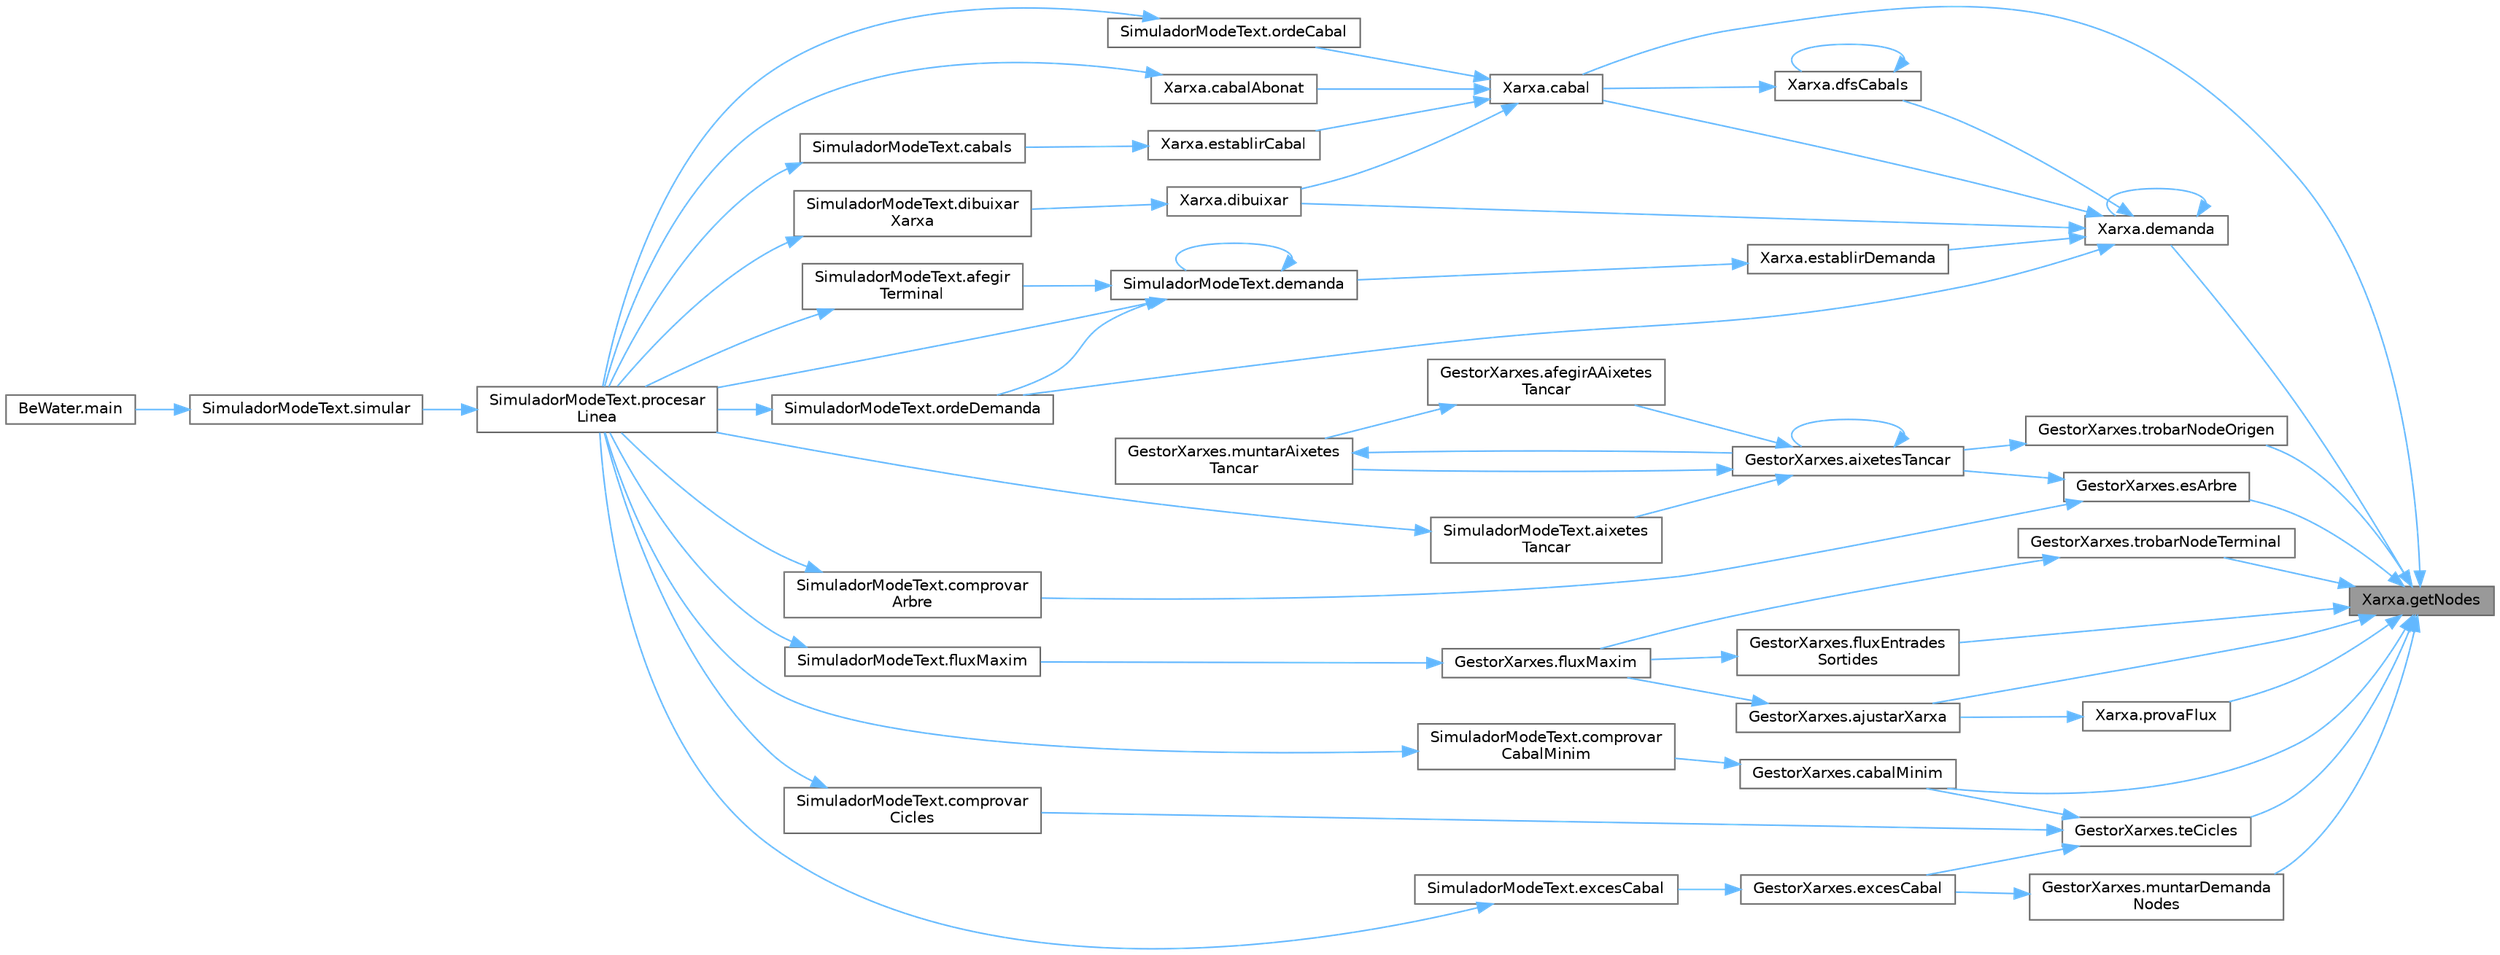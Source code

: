 digraph "Xarxa.getNodes"
{
 // LATEX_PDF_SIZE
  bgcolor="transparent";
  edge [fontname=Helvetica,fontsize=10,labelfontname=Helvetica,labelfontsize=10];
  node [fontname=Helvetica,fontsize=10,shape=box,height=0.2,width=0.4];
  rankdir="RL";
  Node1 [id="Node000001",label="Xarxa.getNodes",height=0.2,width=0.4,color="gray40", fillcolor="grey60", style="filled", fontcolor="black",tooltip="Obté la llista de nodes visitats a partir d'un node donat."];
  Node1 -> Node2 [id="edge1_Node000001_Node000002",dir="back",color="steelblue1",style="solid",tooltip=" "];
  Node2 [id="Node000002",label="GestorXarxes.ajustarXarxa",height=0.2,width=0.4,color="grey40", fillcolor="white", style="filled",URL="$class_gestor_xarxes.html#a23d4af5899a9dc3d73a602ca808f82e1",tooltip="Ajusta la xarxa x segons un conjunt de regles o paràmetres."];
  Node2 -> Node3 [id="edge2_Node000002_Node000003",dir="back",color="steelblue1",style="solid",tooltip=" "];
  Node3 [id="Node000003",label="GestorXarxes.fluxMaxim",height=0.2,width=0.4,color="grey40", fillcolor="white", style="filled",URL="$class_gestor_xarxes.html#a06132634b519e01136ad0f55d2664e93",tooltip="Dibuixa el flux màxim que pot circular per la xarxa x, tenint en compte la capacitat de les canonades..."];
  Node3 -> Node4 [id="edge3_Node000003_Node000004",dir="back",color="steelblue1",style="solid",tooltip=" "];
  Node4 [id="Node000004",label="SimuladorModeText.fluxMaxim",height=0.2,width=0.4,color="grey40", fillcolor="white", style="filled",URL="$class_simulador_mode_text.html#a2184f347d4be64eee2bf5e7477acb235",tooltip="Calcula el flux màxim d'un node origen."];
  Node4 -> Node5 [id="edge4_Node000004_Node000005",dir="back",color="steelblue1",style="solid",tooltip=" "];
  Node5 [id="Node000005",label="SimuladorModeText.procesar\lLinea",height=0.2,width=0.4,color="grey40", fillcolor="white", style="filled",URL="$class_simulador_mode_text.html#a270115afbf646ce8e561f39294b76561",tooltip=" "];
  Node5 -> Node6 [id="edge5_Node000005_Node000006",dir="back",color="steelblue1",style="solid",tooltip=" "];
  Node6 [id="Node000006",label="SimuladorModeText.simular",height=0.2,width=0.4,color="grey40", fillcolor="white", style="filled",URL="$class_simulador_mode_text.html#acf46c7460ef06bf77ae48ab3217c40f1",tooltip=" "];
  Node6 -> Node7 [id="edge6_Node000006_Node000007",dir="back",color="steelblue1",style="solid",tooltip=" "];
  Node7 [id="Node000007",label="BeWater.main",height=0.2,width=0.4,color="grey40", fillcolor="white", style="filled",URL="$class_be_water.html#aa8aad185395e8f524e8b46d8317e5590",tooltip="Mètode principal que inicia la simulació en mode text."];
  Node1 -> Node8 [id="edge7_Node000001_Node000008",dir="back",color="steelblue1",style="solid",tooltip=" "];
  Node8 [id="Node000008",label="Xarxa.cabal",height=0.2,width=0.4,color="grey40", fillcolor="white", style="filled",URL="$class_xarxa.html#aec89ce83e0daa107099e97d1ad2f92b8",tooltip="Calcula la demanda teòrica al node segons la configuració actual de la xarxa."];
  Node8 -> Node9 [id="edge8_Node000008_Node000009",dir="back",color="steelblue1",style="solid",tooltip=" "];
  Node9 [id="Node000009",label="Xarxa.cabalAbonat",height=0.2,width=0.4,color="grey40", fillcolor="white", style="filled",URL="$class_xarxa.html#af96338a999076f2e1f553344fe876eb7",tooltip="Obtiene el caudal actual del punto de abastecimiento de un cliente."];
  Node9 -> Node5 [id="edge9_Node000009_Node000005",dir="back",color="steelblue1",style="solid",tooltip=" "];
  Node8 -> Node10 [id="edge10_Node000008_Node000010",dir="back",color="steelblue1",style="solid",tooltip=" "];
  Node10 [id="Node000010",label="Xarxa.dibuixar",height=0.2,width=0.4,color="grey40", fillcolor="white", style="filled",URL="$class_xarxa.html#a644452390beb298a9a47f5e074c9a353",tooltip=" "];
  Node10 -> Node11 [id="edge11_Node000010_Node000011",dir="back",color="steelblue1",style="solid",tooltip=" "];
  Node11 [id="Node000011",label="SimuladorModeText.dibuixar\lXarxa",height=0.2,width=0.4,color="grey40", fillcolor="white", style="filled",URL="$class_simulador_mode_text.html#a11d6710bddae748a9200b0d146472605",tooltip=" "];
  Node11 -> Node5 [id="edge12_Node000011_Node000005",dir="back",color="steelblue1",style="solid",tooltip=" "];
  Node8 -> Node12 [id="edge13_Node000008_Node000012",dir="back",color="steelblue1",style="solid",tooltip=" "];
  Node12 [id="Node000012",label="Xarxa.establirCabal",height=0.2,width=0.4,color="grey40", fillcolor="white", style="filled",URL="$class_xarxa.html#af97bed7e986eb497a15edb3a30e31825",tooltip="Estableix el cabal d'un node d'origen."];
  Node12 -> Node13 [id="edge14_Node000012_Node000013",dir="back",color="steelblue1",style="solid",tooltip=" "];
  Node13 [id="Node000013",label="SimuladorModeText.cabals",height=0.2,width=0.4,color="grey40", fillcolor="white", style="filled",URL="$class_simulador_mode_text.html#aa25f6e1ae83722e736a799f143ece827",tooltip="Estableix el cabal d'un node origen."];
  Node13 -> Node5 [id="edge15_Node000013_Node000005",dir="back",color="steelblue1",style="solid",tooltip=" "];
  Node8 -> Node14 [id="edge16_Node000008_Node000014",dir="back",color="steelblue1",style="solid",tooltip=" "];
  Node14 [id="Node000014",label="SimuladorModeText.ordeCabal",height=0.2,width=0.4,color="grey40", fillcolor="white", style="filled",URL="$class_simulador_mode_text.html#abb1ad801f9e7c77af87140ba46299e72",tooltip="Retorna el cabal d'un origen."];
  Node14 -> Node5 [id="edge17_Node000014_Node000005",dir="back",color="steelblue1",style="solid",tooltip=" "];
  Node1 -> Node15 [id="edge18_Node000001_Node000015",dir="back",color="steelblue1",style="solid",tooltip=" "];
  Node15 [id="Node000015",label="GestorXarxes.cabalMinim",height=0.2,width=0.4,color="grey40", fillcolor="white", style="filled",URL="$class_gestor_xarxes.html#ad6c1adeced5adf43b6ac8be94abf68a0",tooltip="Retorna el cabal mínim que hauria d'haver entre tots els nodes d'origen de la component connexa de la..."];
  Node15 -> Node16 [id="edge19_Node000015_Node000016",dir="back",color="steelblue1",style="solid",tooltip=" "];
  Node16 [id="Node000016",label="SimuladorModeText.comprovar\lCabalMinim",height=0.2,width=0.4,color="grey40", fillcolor="white", style="filled",URL="$class_simulador_mode_text.html#a4e86b377d5bca7241720db53bfa596c6",tooltip="Comprova el cabal mínim d'un node."];
  Node16 -> Node5 [id="edge20_Node000016_Node000005",dir="back",color="steelblue1",style="solid",tooltip=" "];
  Node1 -> Node17 [id="edge21_Node000001_Node000017",dir="back",color="steelblue1",style="solid",tooltip=" "];
  Node17 [id="Node000017",label="Xarxa.demanda",height=0.2,width=0.4,color="grey40", fillcolor="white", style="filled",URL="$class_xarxa.html#a7e87de2ff5ec20a0fcdb9c9f2ba9961a",tooltip="Obté la demanda teòrica d'un node."];
  Node17 -> Node8 [id="edge22_Node000017_Node000008",dir="back",color="steelblue1",style="solid",tooltip=" "];
  Node17 -> Node17 [id="edge23_Node000017_Node000017",dir="back",color="steelblue1",style="solid",tooltip=" "];
  Node17 -> Node18 [id="edge24_Node000017_Node000018",dir="back",color="steelblue1",style="solid",tooltip=" "];
  Node18 [id="Node000018",label="Xarxa.dfsCabals",height=0.2,width=0.4,color="grey40", fillcolor="white", style="filled",URL="$class_xarxa.html#a98342056c1cfdbfa50aa96000b45c4dd",tooltip="Realitza una cerca en profunditat (DFS) per distribuir el cabal a través de la xarxa de nodes."];
  Node18 -> Node8 [id="edge25_Node000018_Node000008",dir="back",color="steelblue1",style="solid",tooltip=" "];
  Node18 -> Node18 [id="edge26_Node000018_Node000018",dir="back",color="steelblue1",style="solid",tooltip=" "];
  Node17 -> Node10 [id="edge27_Node000017_Node000010",dir="back",color="steelblue1",style="solid",tooltip=" "];
  Node17 -> Node19 [id="edge28_Node000017_Node000019",dir="back",color="steelblue1",style="solid",tooltip=" "];
  Node19 [id="Node000019",label="Xarxa.establirDemanda",height=0.2,width=0.4,color="grey40", fillcolor="white", style="filled",URL="$class_xarxa.html#a3ec71c5575218566f9f71416407191be",tooltip="Estableix la demanda d'un node terminal."];
  Node19 -> Node20 [id="edge29_Node000019_Node000020",dir="back",color="steelblue1",style="solid",tooltip=" "];
  Node20 [id="Node000020",label="SimuladorModeText.demanda",height=0.2,width=0.4,color="grey40", fillcolor="white", style="filled",URL="$class_simulador_mode_text.html#aeafd4af3db5d6e3739010aba0fee2a2d",tooltip="Estableix la demanda d'un node terminal."];
  Node20 -> Node21 [id="edge30_Node000020_Node000021",dir="back",color="steelblue1",style="solid",tooltip=" "];
  Node21 [id="Node000021",label="SimuladorModeText.afegir\lTerminal",height=0.2,width=0.4,color="grey40", fillcolor="white", style="filled",URL="$class_simulador_mode_text.html#a0c84e281d492ecd2b4e0d3a25f06becb",tooltip="Afegeix un terminal a la xarxa."];
  Node21 -> Node5 [id="edge31_Node000021_Node000005",dir="back",color="steelblue1",style="solid",tooltip=" "];
  Node20 -> Node20 [id="edge32_Node000020_Node000020",dir="back",color="steelblue1",style="solid",tooltip=" "];
  Node20 -> Node22 [id="edge33_Node000020_Node000022",dir="back",color="steelblue1",style="solid",tooltip=" "];
  Node22 [id="Node000022",label="SimuladorModeText.ordeDemanda",height=0.2,width=0.4,color="grey40", fillcolor="white", style="filled",URL="$class_simulador_mode_text.html#a56ceb725005d8a1ef9e76f0cd99344cc",tooltip="Retorna la demanda d'un client."];
  Node22 -> Node5 [id="edge34_Node000022_Node000005",dir="back",color="steelblue1",style="solid",tooltip=" "];
  Node20 -> Node5 [id="edge35_Node000020_Node000005",dir="back",color="steelblue1",style="solid",tooltip=" "];
  Node17 -> Node22 [id="edge36_Node000017_Node000022",dir="back",color="steelblue1",style="solid",tooltip=" "];
  Node1 -> Node23 [id="edge37_Node000001_Node000023",dir="back",color="steelblue1",style="solid",tooltip=" "];
  Node23 [id="Node000023",label="GestorXarxes.esArbre",height=0.2,width=0.4,color="grey40", fillcolor="white", style="filled",URL="$class_gestor_xarxes.html#aef6c5c914fde2624b680c0cc1775a403",tooltip="Comprova si la component connexa de la xarxa x que conté nodeOrigen és un arbre."];
  Node23 -> Node24 [id="edge38_Node000023_Node000024",dir="back",color="steelblue1",style="solid",tooltip=" "];
  Node24 [id="Node000024",label="GestorXarxes.aixetesTancar",height=0.2,width=0.4,color="grey40", fillcolor="white", style="filled",URL="$class_gestor_xarxes.html#a5d6fe471dda06994d2c930216efb5ad4",tooltip="Retorna un conjunt de nodes que representen les aixetes a tancar."];
  Node24 -> Node25 [id="edge39_Node000024_Node000025",dir="back",color="steelblue1",style="solid",tooltip=" "];
  Node25 [id="Node000025",label="GestorXarxes.afegirAAixetes\lTancar",height=0.2,width=0.4,color="grey40", fillcolor="white", style="filled",URL="$class_gestor_xarxes.html#a877bc9f702ce40d659fce92e7f6a3ef1",tooltip="Afegeix les aixetes a tancar al conjunt d'aixetes a tancar."];
  Node25 -> Node26 [id="edge40_Node000025_Node000026",dir="back",color="steelblue1",style="solid",tooltip=" "];
  Node26 [id="Node000026",label="GestorXarxes.muntarAixetes\lTancar",height=0.2,width=0.4,color="grey40", fillcolor="white", style="filled",URL="$class_gestor_xarxes.html#a16e8e774e128f449e60ee36db77eab30",tooltip="Omple el conjunt de nodes que representen les aixetes a tancar."];
  Node26 -> Node24 [id="edge41_Node000026_Node000024",dir="back",color="steelblue1",style="solid",tooltip=" "];
  Node24 -> Node27 [id="edge42_Node000024_Node000027",dir="back",color="steelblue1",style="solid",tooltip=" "];
  Node27 [id="Node000027",label="SimuladorModeText.aixetes\lTancar",height=0.2,width=0.4,color="grey40", fillcolor="white", style="filled",URL="$class_simulador_mode_text.html#a867d4f6ca55ba64761b76db6d8e005db",tooltip="Determina les aixetes que s'han de tancar per a complir amb les condicions donades."];
  Node27 -> Node5 [id="edge43_Node000027_Node000005",dir="back",color="steelblue1",style="solid",tooltip=" "];
  Node24 -> Node24 [id="edge44_Node000024_Node000024",dir="back",color="steelblue1",style="solid",tooltip=" "];
  Node24 -> Node26 [id="edge45_Node000024_Node000026",dir="back",color="steelblue1",style="solid",tooltip=" "];
  Node23 -> Node28 [id="edge46_Node000023_Node000028",dir="back",color="steelblue1",style="solid",tooltip=" "];
  Node28 [id="Node000028",label="SimuladorModeText.comprovar\lArbre",height=0.2,width=0.4,color="grey40", fillcolor="white", style="filled",URL="$class_simulador_mode_text.html#a73a250b1680ee4d52a93c6bea8d30761",tooltip="Comprova si un node és un arbre."];
  Node28 -> Node5 [id="edge47_Node000028_Node000005",dir="back",color="steelblue1",style="solid",tooltip=" "];
  Node1 -> Node29 [id="edge48_Node000001_Node000029",dir="back",color="steelblue1",style="solid",tooltip=" "];
  Node29 [id="Node000029",label="GestorXarxes.fluxEntrades\lSortides",height=0.2,width=0.4,color="grey40", fillcolor="white", style="filled",URL="$class_gestor_xarxes.html#a69063105f8a72b96696e86083d12e648",tooltip="Inicialitza els mapes de flux d'entrada i sortida per a cada node de la xarxa."];
  Node29 -> Node3 [id="edge49_Node000029_Node000003",dir="back",color="steelblue1",style="solid",tooltip=" "];
  Node1 -> Node30 [id="edge50_Node000001_Node000030",dir="back",color="steelblue1",style="solid",tooltip=" "];
  Node30 [id="Node000030",label="GestorXarxes.muntarDemanda\lNodes",height=0.2,width=0.4,color="grey40", fillcolor="white", style="filled",URL="$class_gestor_xarxes.html#abfa75f4674f58948faa9f1f39c7e10d6",tooltip="Inicialitza el mapa de demanda de nodes."];
  Node30 -> Node31 [id="edge51_Node000030_Node000031",dir="back",color="steelblue1",style="solid",tooltip=" "];
  Node31 [id="Node000031",label="GestorXarxes.excesCabal",height=0.2,width=0.4,color="grey40", fillcolor="white", style="filled",URL="$class_gestor_xarxes.html#ae7846f185b8b2ec2c8e7210146256c44",tooltip="Retorna el subconjunt de canonades de cjtCanonades tals que, si es satisfés la demanda de tots els no..."];
  Node31 -> Node32 [id="edge52_Node000031_Node000032",dir="back",color="steelblue1",style="solid",tooltip=" "];
  Node32 [id="Node000032",label="SimuladorModeText.excesCabal",height=0.2,width=0.4,color="grey40", fillcolor="white", style="filled",URL="$class_simulador_mode_text.html#afafbb2f01f00433858f1315810262284",tooltip="Determina les canonades amb excés de cabal."];
  Node32 -> Node5 [id="edge53_Node000032_Node000005",dir="back",color="steelblue1",style="solid",tooltip=" "];
  Node1 -> Node33 [id="edge54_Node000001_Node000033",dir="back",color="steelblue1",style="solid",tooltip=" "];
  Node33 [id="Node000033",label="Xarxa.provaFlux",height=0.2,width=0.4,color="grey40", fillcolor="white", style="filled",URL="$class_xarxa.html#ab15830579256d0b2b599f900a10be66f",tooltip="Prova el flux entre dos nodes i ajusta la xarxa en conseqüència."];
  Node33 -> Node2 [id="edge55_Node000033_Node000002",dir="back",color="steelblue1",style="solid",tooltip=" "];
  Node1 -> Node34 [id="edge56_Node000001_Node000034",dir="back",color="steelblue1",style="solid",tooltip=" "];
  Node34 [id="Node000034",label="GestorXarxes.teCicles",height=0.2,width=0.4,color="grey40", fillcolor="white", style="filled",URL="$class_gestor_xarxes.html#a39316968d57c8f20f6b09d2c0c209b0b",tooltip="Comprova si la xarxa x que conté nodeOrigen té cicles."];
  Node34 -> Node15 [id="edge57_Node000034_Node000015",dir="back",color="steelblue1",style="solid",tooltip=" "];
  Node34 -> Node35 [id="edge58_Node000034_Node000035",dir="back",color="steelblue1",style="solid",tooltip=" "];
  Node35 [id="Node000035",label="SimuladorModeText.comprovar\lCicles",height=0.2,width=0.4,color="grey40", fillcolor="white", style="filled",URL="$class_simulador_mode_text.html#aeb68364d68ab3b097986c1a512f275f9",tooltip="Comprova si un node té cicles."];
  Node35 -> Node5 [id="edge59_Node000035_Node000005",dir="back",color="steelblue1",style="solid",tooltip=" "];
  Node34 -> Node31 [id="edge60_Node000034_Node000031",dir="back",color="steelblue1",style="solid",tooltip=" "];
  Node1 -> Node36 [id="edge61_Node000001_Node000036",dir="back",color="steelblue1",style="solid",tooltip=" "];
  Node36 [id="Node000036",label="GestorXarxes.trobarNodeOrigen",height=0.2,width=0.4,color="grey40", fillcolor="white", style="filled",URL="$class_gestor_xarxes.html#a1161f2a6546f7237ae78ca3a200adabe",tooltip="Troba el node origen dins la xarxa x."];
  Node36 -> Node24 [id="edge62_Node000036_Node000024",dir="back",color="steelblue1",style="solid",tooltip=" "];
  Node1 -> Node37 [id="edge63_Node000001_Node000037",dir="back",color="steelblue1",style="solid",tooltip=" "];
  Node37 [id="Node000037",label="GestorXarxes.trobarNodeTerminal",height=0.2,width=0.4,color="grey40", fillcolor="white", style="filled",URL="$class_gestor_xarxes.html#abc2ceeae053ccdf15f26bd795f15333f",tooltip="Troba el node terminal dins la xarxa x."];
  Node37 -> Node3 [id="edge64_Node000037_Node000003",dir="back",color="steelblue1",style="solid",tooltip=" "];
}
